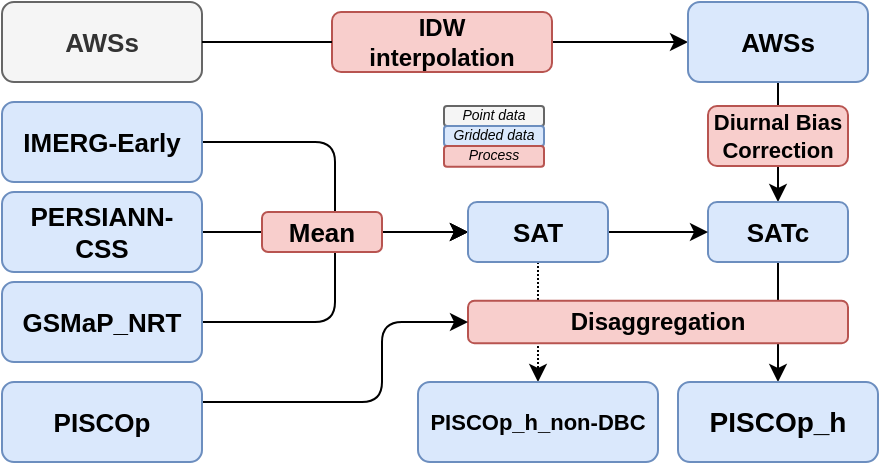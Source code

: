 <mxfile version="16.0.0" type="github">
  <diagram id="AUPCx3ZcEh8xyHO7lobR" name="Page-1">
    <mxGraphModel dx="686" dy="255" grid="1" gridSize="10" guides="1" tooltips="1" connect="1" arrows="1" fold="1" page="1" pageScale="1" pageWidth="127" pageHeight="100" math="0" shadow="0">
      <root>
        <mxCell id="0" />
        <mxCell id="1" parent="0" />
        <mxCell id="jQmMu3PM0PKKtOCnxIjw-53" style="edgeStyle=orthogonalEdgeStyle;rounded=0;orthogonalLoop=1;jettySize=auto;html=1;entryX=0.5;entryY=0;entryDx=0;entryDy=0;fontSize=10;" parent="1" source="jQmMu3PM0PKKtOCnxIjw-14" target="jQmMu3PM0PKKtOCnxIjw-12" edge="1">
          <mxGeometry relative="1" as="geometry" />
        </mxCell>
        <mxCell id="jQmMu3PM0PKKtOCnxIjw-52" style="edgeStyle=orthogonalEdgeStyle;rounded=0;orthogonalLoop=1;jettySize=auto;html=1;entryX=0.5;entryY=0;entryDx=0;entryDy=0;fontSize=10;dashed=1;dashPattern=1 1;" parent="1" source="jQmMu3PM0PKKtOCnxIjw-43" target="jQmMu3PM0PKKtOCnxIjw-51" edge="1">
          <mxGeometry relative="1" as="geometry" />
        </mxCell>
        <mxCell id="jQmMu3PM0PKKtOCnxIjw-47" style="edgeStyle=orthogonalEdgeStyle;rounded=1;orthogonalLoop=1;jettySize=auto;html=1;entryX=0;entryY=0.5;entryDx=0;entryDy=0;fontSize=10;" parent="1" source="mQk6gLys1sN5pBC-nITf-14" target="jQmMu3PM0PKKtOCnxIjw-43" edge="1">
          <mxGeometry relative="1" as="geometry" />
        </mxCell>
        <mxCell id="mQk6gLys1sN5pBC-nITf-14" value="IMERG-Early" style="rounded=1;whiteSpace=wrap;html=1;fillColor=#dae8fc;strokeColor=#6c8ebf;fontStyle=1;fontSize=13;" parent="1" vertex="1">
          <mxGeometry x="170" y="285" width="100" height="40" as="geometry" />
        </mxCell>
        <mxCell id="jQmMu3PM0PKKtOCnxIjw-49" style="edgeStyle=orthogonalEdgeStyle;rounded=0;orthogonalLoop=1;jettySize=auto;html=1;entryX=0;entryY=0.5;entryDx=0;entryDy=0;fontSize=10;" parent="1" source="mQk6gLys1sN5pBC-nITf-15" target="jQmMu3PM0PKKtOCnxIjw-43" edge="1">
          <mxGeometry relative="1" as="geometry" />
        </mxCell>
        <mxCell id="mQk6gLys1sN5pBC-nITf-15" value="PERSIANN-CSS" style="rounded=1;whiteSpace=wrap;html=1;fillColor=#dae8fc;strokeColor=#6c8ebf;fontStyle=1;fontSize=13;" parent="1" vertex="1">
          <mxGeometry x="170" y="330" width="100" height="40" as="geometry" />
        </mxCell>
        <mxCell id="jQmMu3PM0PKKtOCnxIjw-62" style="edgeStyle=orthogonalEdgeStyle;rounded=1;orthogonalLoop=1;jettySize=auto;html=1;entryX=0;entryY=0.5;entryDx=0;entryDy=0;fontSize=11;" parent="1" source="mQk6gLys1sN5pBC-nITf-16" target="jQmMu3PM0PKKtOCnxIjw-43" edge="1">
          <mxGeometry relative="1" as="geometry" />
        </mxCell>
        <mxCell id="mQk6gLys1sN5pBC-nITf-16" value="&lt;span&gt;GSMaP_NRT&lt;/span&gt;" style="rounded=1;whiteSpace=wrap;html=1;fillColor=#dae8fc;strokeColor=#6c8ebf;fontStyle=1;fontSize=13;" parent="1" vertex="1">
          <mxGeometry x="170" y="375" width="100" height="40" as="geometry" />
        </mxCell>
        <mxCell id="mQk6gLys1sN5pBC-nITf-51" style="edgeStyle=orthogonalEdgeStyle;rounded=0;orthogonalLoop=1;jettySize=auto;html=1;entryX=0;entryY=0.5;entryDx=0;entryDy=0;fontSize=11;startArrow=none;" parent="1" source="mQk6gLys1sN5pBC-nITf-30" target="mQk6gLys1sN5pBC-nITf-31" edge="1">
          <mxGeometry relative="1" as="geometry" />
        </mxCell>
        <mxCell id="mQk6gLys1sN5pBC-nITf-29" value="AWSs" style="rounded=1;whiteSpace=wrap;html=1;fillColor=#f5f5f5;fontColor=#333333;strokeColor=#666666;fontStyle=1;fontSize=13;" parent="1" vertex="1">
          <mxGeometry x="170" y="235" width="100" height="40" as="geometry" />
        </mxCell>
        <mxCell id="jQmMu3PM0PKKtOCnxIjw-29" style="edgeStyle=orthogonalEdgeStyle;rounded=0;orthogonalLoop=1;jettySize=auto;html=1;fontSize=10;" parent="1" source="mQk6gLys1sN5pBC-nITf-31" target="jQmMu3PM0PKKtOCnxIjw-14" edge="1">
          <mxGeometry relative="1" as="geometry" />
        </mxCell>
        <mxCell id="mQk6gLys1sN5pBC-nITf-31" value="AWSs" style="rounded=1;whiteSpace=wrap;html=1;fillColor=#dae8fc;strokeColor=#6c8ebf;fontStyle=1;fontSize=13;" parent="1" vertex="1">
          <mxGeometry x="513" y="235" width="90" height="40" as="geometry" />
        </mxCell>
        <mxCell id="mQk6gLys1sN5pBC-nITf-39" value="Disaggregation" style="text;html=1;align=center;verticalAlign=middle;whiteSpace=wrap;rounded=1;fillColor=#f8cecc;strokeColor=#b85450;fontStyle=1;fontSize=12;" parent="1" vertex="1">
          <mxGeometry x="403" y="384.38" width="190" height="21.25" as="geometry" />
        </mxCell>
        <mxCell id="mQk6gLys1sN5pBC-nITf-30" value="IDW&lt;br style=&quot;font-size: 12px&quot;&gt;interpolation" style="text;html=1;align=center;verticalAlign=middle;whiteSpace=wrap;rounded=1;fillColor=#f8cecc;strokeColor=#b85450;fontStyle=1;fontSize=12;" parent="1" vertex="1">
          <mxGeometry x="335" y="240" width="110" height="30" as="geometry" />
        </mxCell>
        <mxCell id="jQmMu3PM0PKKtOCnxIjw-8" value="" style="edgeStyle=orthogonalEdgeStyle;rounded=0;orthogonalLoop=1;jettySize=auto;html=1;entryX=0;entryY=0.5;entryDx=0;entryDy=0;fontSize=11;endArrow=none;" parent="1" source="mQk6gLys1sN5pBC-nITf-29" target="mQk6gLys1sN5pBC-nITf-30" edge="1">
          <mxGeometry relative="1" as="geometry">
            <mxPoint x="270" y="255" as="sourcePoint" />
            <mxPoint x="490" y="255" as="targetPoint" />
          </mxGeometry>
        </mxCell>
        <mxCell id="jQmMu3PM0PKKtOCnxIjw-12" value="&lt;font style=&quot;font-size: 14px;&quot;&gt;PISCOp_h&lt;/font&gt;" style="rounded=1;whiteSpace=wrap;html=1;fillColor=#dae8fc;strokeColor=#6c8ebf;fontStyle=1;fontSize=14;" parent="1" vertex="1">
          <mxGeometry x="508" y="425" width="100" height="40" as="geometry" />
        </mxCell>
        <mxCell id="jQmMu3PM0PKKtOCnxIjw-39" style="edgeStyle=orthogonalEdgeStyle;rounded=1;orthogonalLoop=1;jettySize=auto;html=1;entryX=0;entryY=0.5;entryDx=0;entryDy=0;fontSize=10;" parent="1" source="jQmMu3PM0PKKtOCnxIjw-13" target="mQk6gLys1sN5pBC-nITf-39" edge="1">
          <mxGeometry relative="1" as="geometry">
            <Array as="points">
              <mxPoint x="360" y="435" />
              <mxPoint x="360" y="395" />
            </Array>
          </mxGeometry>
        </mxCell>
        <mxCell id="jQmMu3PM0PKKtOCnxIjw-13" value="PISCOp" style="rounded=1;whiteSpace=wrap;html=1;fillColor=#dae8fc;strokeColor=#6c8ebf;fontStyle=1;fontSize=13;" parent="1" vertex="1">
          <mxGeometry x="170" y="425" width="100" height="40" as="geometry" />
        </mxCell>
        <mxCell id="jQmMu3PM0PKKtOCnxIjw-14" value="SATc" style="rounded=1;whiteSpace=wrap;html=1;fillColor=#dae8fc;strokeColor=#6c8ebf;fontStyle=1;fontSize=13;" parent="1" vertex="1">
          <mxGeometry x="523" y="335" width="70" height="30" as="geometry" />
        </mxCell>
        <mxCell id="mQk6gLys1sN5pBC-nITf-37" value="Diurnal Bias Correction" style="text;html=1;align=center;verticalAlign=middle;whiteSpace=wrap;rounded=1;fillColor=#f8cecc;strokeColor=#b85450;fontStyle=1;fontSize=11;" parent="1" vertex="1">
          <mxGeometry x="523" y="287" width="70" height="30" as="geometry" />
        </mxCell>
        <mxCell id="jQmMu3PM0PKKtOCnxIjw-63" style="edgeStyle=orthogonalEdgeStyle;rounded=1;orthogonalLoop=1;jettySize=auto;html=1;entryX=0;entryY=0.5;entryDx=0;entryDy=0;fontSize=11;" parent="1" source="jQmMu3PM0PKKtOCnxIjw-43" target="jQmMu3PM0PKKtOCnxIjw-14" edge="1">
          <mxGeometry relative="1" as="geometry" />
        </mxCell>
        <mxCell id="jQmMu3PM0PKKtOCnxIjw-43" value="SAT" style="rounded=1;whiteSpace=wrap;html=1;fillColor=#dae8fc;strokeColor=#6c8ebf;fontStyle=1;fontSize=13;" parent="1" vertex="1">
          <mxGeometry x="403" y="335" width="70" height="30" as="geometry" />
        </mxCell>
        <mxCell id="jQmMu3PM0PKKtOCnxIjw-51" value="PISCOp_h_non-DBC" style="rounded=1;whiteSpace=wrap;html=1;fillColor=#dae8fc;strokeColor=#6c8ebf;fontStyle=1;fontSize=11;" parent="1" vertex="1">
          <mxGeometry x="378" y="425" width="120" height="40" as="geometry" />
        </mxCell>
        <mxCell id="mQk6gLys1sN5pBC-nITf-21" value="Mean" style="text;html=1;align=center;verticalAlign=middle;whiteSpace=wrap;rounded=1;fillColor=#f8cecc;strokeColor=#b85450;fontStyle=1;fontSize=13;" parent="1" vertex="1">
          <mxGeometry x="300" y="340" width="60" height="20" as="geometry" />
        </mxCell>
        <mxCell id="jQmMu3PM0PKKtOCnxIjw-59" value="" style="group;fontSize=7;" parent="1" vertex="1" connectable="0">
          <mxGeometry x="391" y="287" width="100" height="30.41" as="geometry" />
        </mxCell>
        <mxCell id="mQk6gLys1sN5pBC-nITf-45" value="Point data" style="rounded=1;whiteSpace=wrap;html=1;fontSize=7;fillColor=#f5f5f5;strokeColor=#666666;fontStyle=2;fontColor=#030303;" parent="jQmMu3PM0PKKtOCnxIjw-59" vertex="1">
          <mxGeometry width="50" height="10" as="geometry" />
        </mxCell>
        <mxCell id="mQk6gLys1sN5pBC-nITf-46" value="Gridded data" style="rounded=1;whiteSpace=wrap;html=1;fontSize=7;fillColor=#dae8fc;strokeColor=#6c8ebf;fontStyle=2;fontColor=#030303;" parent="jQmMu3PM0PKKtOCnxIjw-59" vertex="1">
          <mxGeometry y="10" width="50" height="10" as="geometry" />
        </mxCell>
        <mxCell id="mQk6gLys1sN5pBC-nITf-47" value="Process" style="rounded=1;whiteSpace=wrap;html=1;fontSize=7;fillColor=#f8cecc;strokeColor=#b85450;fontStyle=2;" parent="jQmMu3PM0PKKtOCnxIjw-59" vertex="1">
          <mxGeometry y="20" width="50" height="10.41" as="geometry" />
        </mxCell>
      </root>
    </mxGraphModel>
  </diagram>
</mxfile>
